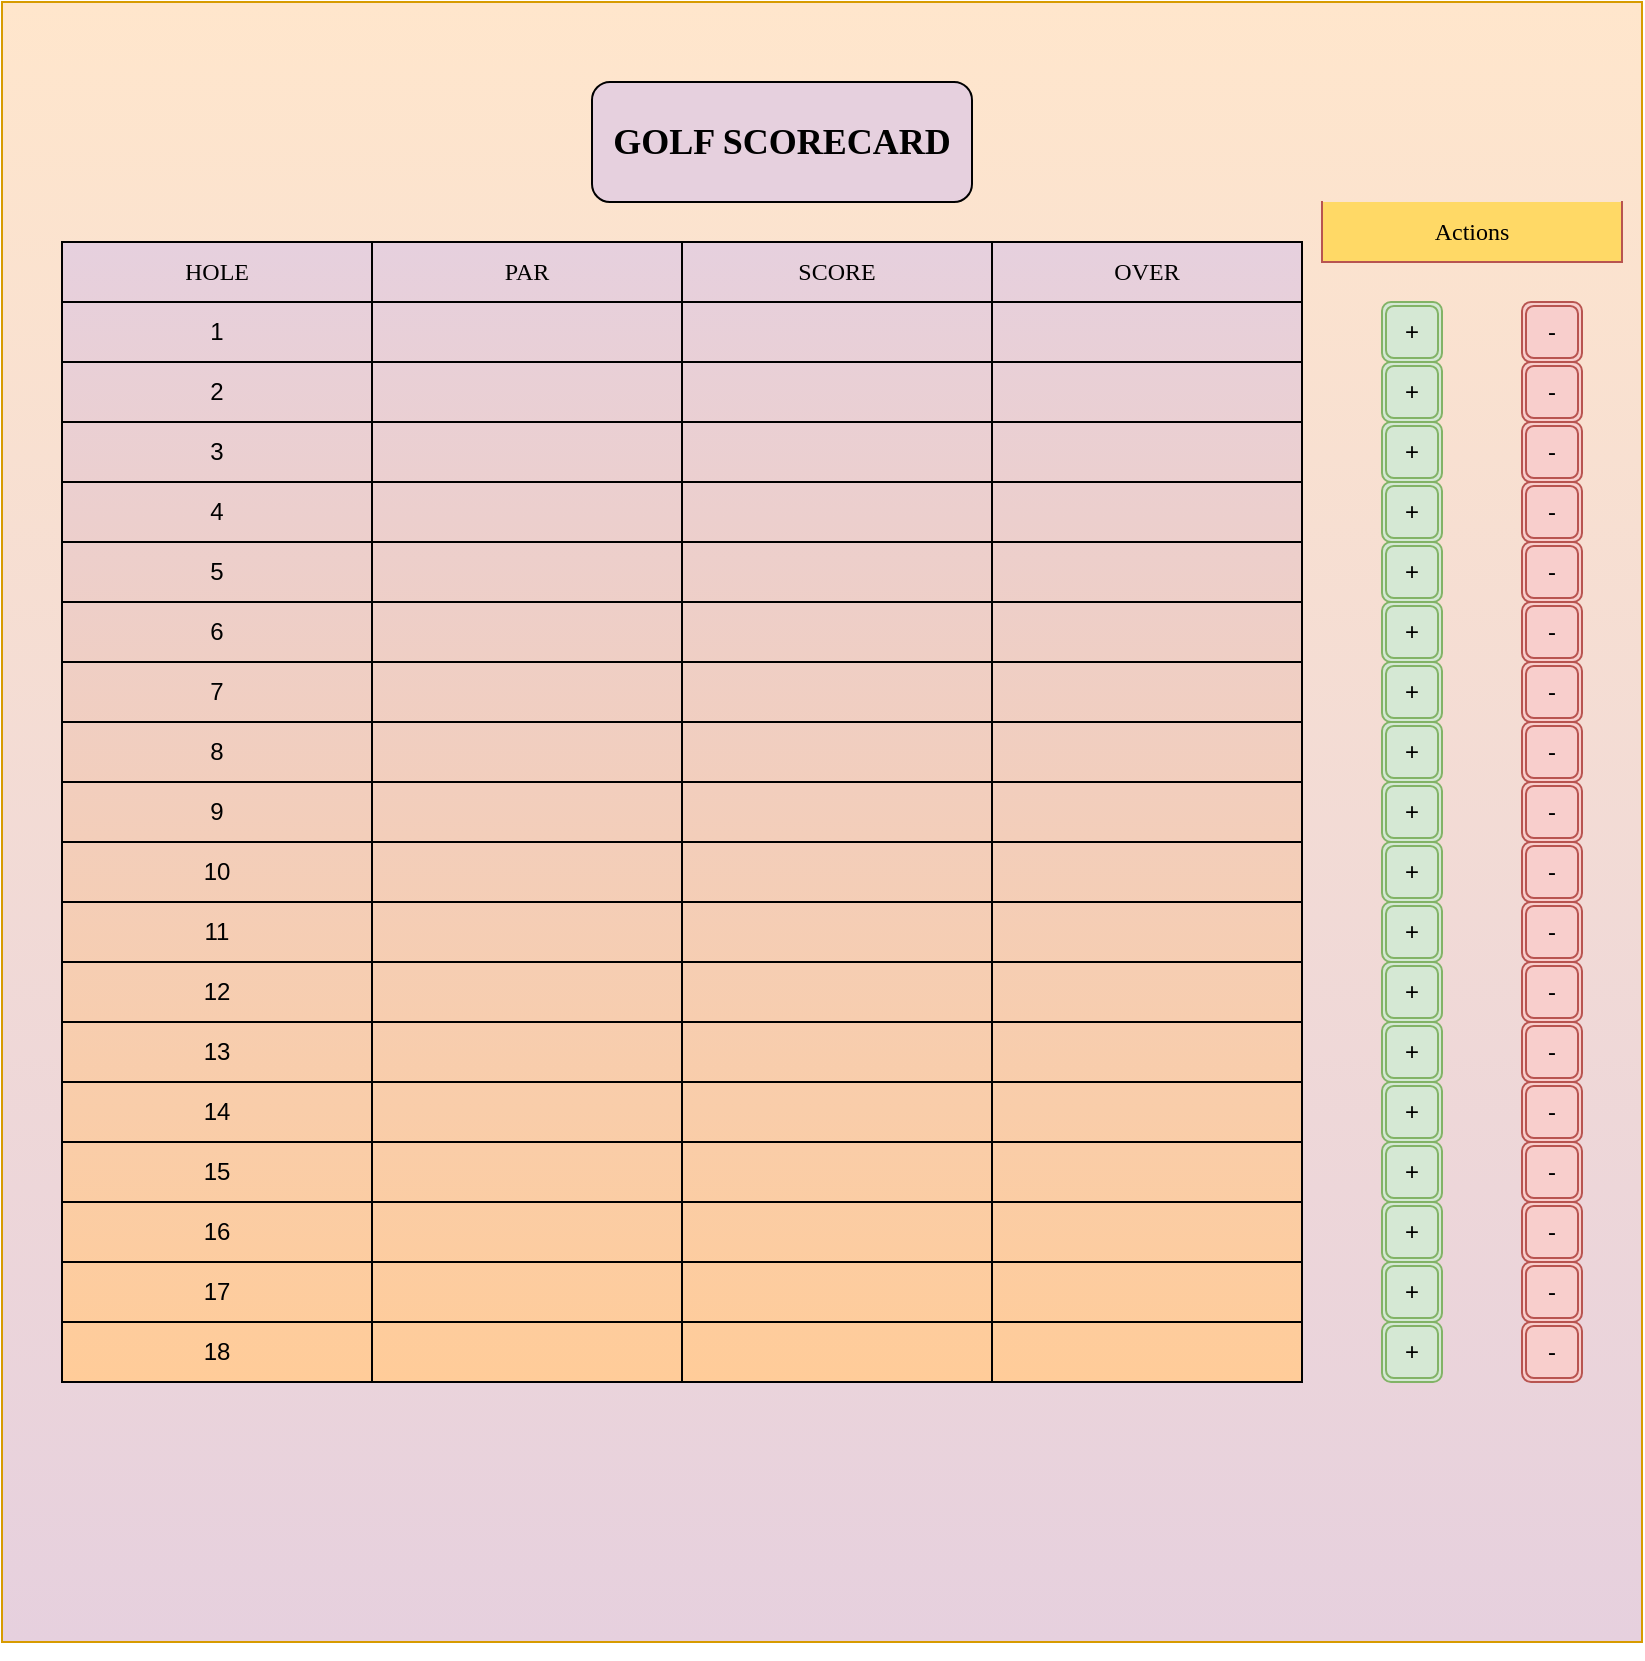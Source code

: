 <mxfile version="13.7.9" type="github">
  <diagram id="R3sKY5nYNMl9ftEEUWMO" name="Page-1">
    <mxGraphModel dx="1182" dy="683" grid="1" gridSize="10" guides="1" tooltips="1" connect="1" arrows="1" fold="1" page="1" pageScale="1" pageWidth="850" pageHeight="1100" math="0" shadow="0">
      <root>
        <mxCell id="0" />
        <mxCell id="1" parent="0" />
        <mxCell id="lN3gJeHH-t77y-_VV_T1-1" value="-" style="whiteSpace=wrap;html=1;aspect=fixed;fillColor=#ffe6cc;strokeColor=#d79b00;gradientColor=#E6D0DE;glass=0;rounded=0;shadow=0;sketch=0;" vertex="1" parent="1">
          <mxGeometry x="50" y="10" width="820" height="820" as="geometry" />
        </mxCell>
        <mxCell id="lN3gJeHH-t77y-_VV_T1-3" value="&lt;h2&gt;&lt;font face=&quot;Georgia&quot;&gt;GOLF SCORECARD&lt;/font&gt;&lt;/h2&gt;" style="rounded=1;whiteSpace=wrap;html=1;fillColor=#E6D0DE;" vertex="1" parent="1">
          <mxGeometry x="345" y="50" width="190" height="60" as="geometry" />
        </mxCell>
        <mxCell id="lN3gJeHH-t77y-_VV_T1-17" value="" style="shape=table;html=1;whiteSpace=wrap;startSize=0;container=1;collapsible=0;childLayout=tableLayout;rounded=0;shadow=0;glass=0;sketch=0;gradientColor=#FFCC99;fillColor=#E6D0DE;" vertex="1" parent="1">
          <mxGeometry x="80" y="130" width="620" height="570" as="geometry" />
        </mxCell>
        <mxCell id="lN3gJeHH-t77y-_VV_T1-131" style="shape=partialRectangle;html=1;whiteSpace=wrap;collapsible=0;dropTarget=0;pointerEvents=0;fillColor=none;top=0;left=0;bottom=0;right=0;points=[[0,0.5],[1,0.5]];portConstraint=eastwest;" vertex="1" parent="lN3gJeHH-t77y-_VV_T1-17">
          <mxGeometry width="620" height="30" as="geometry" />
        </mxCell>
        <mxCell id="lN3gJeHH-t77y-_VV_T1-132" value="&lt;font face=&quot;Georgia&quot;&gt;HOLE&lt;/font&gt;" style="shape=partialRectangle;html=1;whiteSpace=wrap;connectable=0;fillColor=none;top=0;left=0;bottom=0;right=0;overflow=hidden;" vertex="1" parent="lN3gJeHH-t77y-_VV_T1-131">
          <mxGeometry width="155" height="30" as="geometry" />
        </mxCell>
        <mxCell id="lN3gJeHH-t77y-_VV_T1-133" value="&lt;font face=&quot;Georgia&quot;&gt;PAR&lt;/font&gt;" style="shape=partialRectangle;html=1;whiteSpace=wrap;connectable=0;fillColor=none;top=0;left=0;bottom=0;right=0;overflow=hidden;" vertex="1" parent="lN3gJeHH-t77y-_VV_T1-131">
          <mxGeometry x="155" width="155" height="30" as="geometry" />
        </mxCell>
        <mxCell id="lN3gJeHH-t77y-_VV_T1-134" value="&lt;font face=&quot;Georgia&quot;&gt;SCORE&lt;/font&gt;" style="shape=partialRectangle;html=1;whiteSpace=wrap;connectable=0;fillColor=none;top=0;left=0;bottom=0;right=0;overflow=hidden;" vertex="1" parent="lN3gJeHH-t77y-_VV_T1-131">
          <mxGeometry x="310" width="155" height="30" as="geometry" />
        </mxCell>
        <mxCell id="lN3gJeHH-t77y-_VV_T1-135" value="&lt;font face=&quot;Georgia&quot;&gt;OVER&lt;/font&gt;" style="shape=partialRectangle;html=1;whiteSpace=wrap;connectable=0;fillColor=none;top=0;left=0;bottom=0;right=0;overflow=hidden;" vertex="1" parent="lN3gJeHH-t77y-_VV_T1-131">
          <mxGeometry x="465" width="155" height="30" as="geometry" />
        </mxCell>
        <mxCell id="lN3gJeHH-t77y-_VV_T1-58" style="shape=partialRectangle;html=1;whiteSpace=wrap;collapsible=0;dropTarget=0;pointerEvents=0;fillColor=none;top=0;left=0;bottom=0;right=0;points=[[0,0.5],[1,0.5]];portConstraint=eastwest;" vertex="1" parent="lN3gJeHH-t77y-_VV_T1-17">
          <mxGeometry y="30" width="620" height="30" as="geometry" />
        </mxCell>
        <mxCell id="lN3gJeHH-t77y-_VV_T1-59" value="1" style="shape=partialRectangle;html=1;whiteSpace=wrap;connectable=0;fillColor=none;top=0;left=0;bottom=0;right=0;overflow=hidden;" vertex="1" parent="lN3gJeHH-t77y-_VV_T1-58">
          <mxGeometry width="155" height="30" as="geometry" />
        </mxCell>
        <mxCell id="lN3gJeHH-t77y-_VV_T1-60" style="shape=partialRectangle;html=1;whiteSpace=wrap;connectable=0;fillColor=none;top=0;left=0;bottom=0;right=0;overflow=hidden;" vertex="1" parent="lN3gJeHH-t77y-_VV_T1-58">
          <mxGeometry x="155" width="155" height="30" as="geometry" />
        </mxCell>
        <mxCell id="lN3gJeHH-t77y-_VV_T1-61" style="shape=partialRectangle;html=1;whiteSpace=wrap;connectable=0;fillColor=none;top=0;left=0;bottom=0;right=0;overflow=hidden;" vertex="1" parent="lN3gJeHH-t77y-_VV_T1-58">
          <mxGeometry x="310" width="155" height="30" as="geometry" />
        </mxCell>
        <mxCell id="lN3gJeHH-t77y-_VV_T1-66" style="shape=partialRectangle;html=1;whiteSpace=wrap;connectable=0;fillColor=none;top=0;left=0;bottom=0;right=0;overflow=hidden;" vertex="1" parent="lN3gJeHH-t77y-_VV_T1-58">
          <mxGeometry x="465" width="155" height="30" as="geometry" />
        </mxCell>
        <mxCell id="lN3gJeHH-t77y-_VV_T1-54" style="shape=partialRectangle;html=1;whiteSpace=wrap;collapsible=0;dropTarget=0;pointerEvents=0;fillColor=none;top=0;left=0;bottom=0;right=0;points=[[0,0.5],[1,0.5]];portConstraint=eastwest;" vertex="1" parent="lN3gJeHH-t77y-_VV_T1-17">
          <mxGeometry y="60" width="620" height="30" as="geometry" />
        </mxCell>
        <mxCell id="lN3gJeHH-t77y-_VV_T1-55" value="2" style="shape=partialRectangle;html=1;whiteSpace=wrap;connectable=0;fillColor=none;top=0;left=0;bottom=0;right=0;overflow=hidden;" vertex="1" parent="lN3gJeHH-t77y-_VV_T1-54">
          <mxGeometry width="155" height="30" as="geometry" />
        </mxCell>
        <mxCell id="lN3gJeHH-t77y-_VV_T1-56" style="shape=partialRectangle;html=1;whiteSpace=wrap;connectable=0;fillColor=none;top=0;left=0;bottom=0;right=0;overflow=hidden;" vertex="1" parent="lN3gJeHH-t77y-_VV_T1-54">
          <mxGeometry x="155" width="155" height="30" as="geometry" />
        </mxCell>
        <mxCell id="lN3gJeHH-t77y-_VV_T1-57" style="shape=partialRectangle;html=1;whiteSpace=wrap;connectable=0;fillColor=none;top=0;left=0;bottom=0;right=0;overflow=hidden;" vertex="1" parent="lN3gJeHH-t77y-_VV_T1-54">
          <mxGeometry x="310" width="155" height="30" as="geometry" />
        </mxCell>
        <mxCell id="lN3gJeHH-t77y-_VV_T1-67" style="shape=partialRectangle;html=1;whiteSpace=wrap;connectable=0;fillColor=none;top=0;left=0;bottom=0;right=0;overflow=hidden;" vertex="1" parent="lN3gJeHH-t77y-_VV_T1-54">
          <mxGeometry x="465" width="155" height="30" as="geometry" />
        </mxCell>
        <mxCell id="lN3gJeHH-t77y-_VV_T1-42" style="shape=partialRectangle;html=1;whiteSpace=wrap;collapsible=0;dropTarget=0;pointerEvents=0;fillColor=none;top=0;left=0;bottom=0;right=0;points=[[0,0.5],[1,0.5]];portConstraint=eastwest;" vertex="1" parent="lN3gJeHH-t77y-_VV_T1-17">
          <mxGeometry y="90" width="620" height="30" as="geometry" />
        </mxCell>
        <mxCell id="lN3gJeHH-t77y-_VV_T1-43" value="3" style="shape=partialRectangle;html=1;whiteSpace=wrap;connectable=0;fillColor=none;top=0;left=0;bottom=0;right=0;overflow=hidden;" vertex="1" parent="lN3gJeHH-t77y-_VV_T1-42">
          <mxGeometry width="155" height="30" as="geometry" />
        </mxCell>
        <mxCell id="lN3gJeHH-t77y-_VV_T1-44" style="shape=partialRectangle;html=1;whiteSpace=wrap;connectable=0;fillColor=none;top=0;left=0;bottom=0;right=0;overflow=hidden;" vertex="1" parent="lN3gJeHH-t77y-_VV_T1-42">
          <mxGeometry x="155" width="155" height="30" as="geometry" />
        </mxCell>
        <mxCell id="lN3gJeHH-t77y-_VV_T1-45" style="shape=partialRectangle;html=1;whiteSpace=wrap;connectable=0;fillColor=none;top=0;left=0;bottom=0;right=0;overflow=hidden;" vertex="1" parent="lN3gJeHH-t77y-_VV_T1-42">
          <mxGeometry x="310" width="155" height="30" as="geometry" />
        </mxCell>
        <mxCell id="lN3gJeHH-t77y-_VV_T1-68" style="shape=partialRectangle;html=1;whiteSpace=wrap;connectable=0;fillColor=none;top=0;left=0;bottom=0;right=0;overflow=hidden;" vertex="1" parent="lN3gJeHH-t77y-_VV_T1-42">
          <mxGeometry x="465" width="155" height="30" as="geometry" />
        </mxCell>
        <mxCell id="lN3gJeHH-t77y-_VV_T1-38" style="shape=partialRectangle;html=1;whiteSpace=wrap;collapsible=0;dropTarget=0;pointerEvents=0;fillColor=none;top=0;left=0;bottom=0;right=0;points=[[0,0.5],[1,0.5]];portConstraint=eastwest;" vertex="1" parent="lN3gJeHH-t77y-_VV_T1-17">
          <mxGeometry y="120" width="620" height="30" as="geometry" />
        </mxCell>
        <mxCell id="lN3gJeHH-t77y-_VV_T1-39" value="4" style="shape=partialRectangle;html=1;whiteSpace=wrap;connectable=0;fillColor=none;top=0;left=0;bottom=0;right=0;overflow=hidden;" vertex="1" parent="lN3gJeHH-t77y-_VV_T1-38">
          <mxGeometry width="155" height="30" as="geometry" />
        </mxCell>
        <mxCell id="lN3gJeHH-t77y-_VV_T1-40" style="shape=partialRectangle;html=1;whiteSpace=wrap;connectable=0;fillColor=none;top=0;left=0;bottom=0;right=0;overflow=hidden;" vertex="1" parent="lN3gJeHH-t77y-_VV_T1-38">
          <mxGeometry x="155" width="155" height="30" as="geometry" />
        </mxCell>
        <mxCell id="lN3gJeHH-t77y-_VV_T1-41" style="shape=partialRectangle;html=1;whiteSpace=wrap;connectable=0;fillColor=none;top=0;left=0;bottom=0;right=0;overflow=hidden;" vertex="1" parent="lN3gJeHH-t77y-_VV_T1-38">
          <mxGeometry x="310" width="155" height="30" as="geometry" />
        </mxCell>
        <mxCell id="lN3gJeHH-t77y-_VV_T1-69" style="shape=partialRectangle;html=1;whiteSpace=wrap;connectable=0;fillColor=none;top=0;left=0;bottom=0;right=0;overflow=hidden;" vertex="1" parent="lN3gJeHH-t77y-_VV_T1-38">
          <mxGeometry x="465" width="155" height="30" as="geometry" />
        </mxCell>
        <mxCell id="lN3gJeHH-t77y-_VV_T1-34" style="shape=partialRectangle;html=1;whiteSpace=wrap;collapsible=0;dropTarget=0;pointerEvents=0;fillColor=none;top=0;left=0;bottom=0;right=0;points=[[0,0.5],[1,0.5]];portConstraint=eastwest;" vertex="1" parent="lN3gJeHH-t77y-_VV_T1-17">
          <mxGeometry y="150" width="620" height="30" as="geometry" />
        </mxCell>
        <mxCell id="lN3gJeHH-t77y-_VV_T1-35" value="5" style="shape=partialRectangle;html=1;whiteSpace=wrap;connectable=0;fillColor=none;top=0;left=0;bottom=0;right=0;overflow=hidden;" vertex="1" parent="lN3gJeHH-t77y-_VV_T1-34">
          <mxGeometry width="155" height="30" as="geometry" />
        </mxCell>
        <mxCell id="lN3gJeHH-t77y-_VV_T1-36" style="shape=partialRectangle;html=1;whiteSpace=wrap;connectable=0;fillColor=none;top=0;left=0;bottom=0;right=0;overflow=hidden;" vertex="1" parent="lN3gJeHH-t77y-_VV_T1-34">
          <mxGeometry x="155" width="155" height="30" as="geometry" />
        </mxCell>
        <mxCell id="lN3gJeHH-t77y-_VV_T1-37" style="shape=partialRectangle;html=1;whiteSpace=wrap;connectable=0;fillColor=none;top=0;left=0;bottom=0;right=0;overflow=hidden;" vertex="1" parent="lN3gJeHH-t77y-_VV_T1-34">
          <mxGeometry x="310" width="155" height="30" as="geometry" />
        </mxCell>
        <mxCell id="lN3gJeHH-t77y-_VV_T1-70" style="shape=partialRectangle;html=1;whiteSpace=wrap;connectable=0;fillColor=none;top=0;left=0;bottom=0;right=0;overflow=hidden;" vertex="1" parent="lN3gJeHH-t77y-_VV_T1-34">
          <mxGeometry x="465" width="155" height="30" as="geometry" />
        </mxCell>
        <mxCell id="lN3gJeHH-t77y-_VV_T1-30" style="shape=partialRectangle;html=1;whiteSpace=wrap;collapsible=0;dropTarget=0;pointerEvents=0;fillColor=none;top=0;left=0;bottom=0;right=0;points=[[0,0.5],[1,0.5]];portConstraint=eastwest;" vertex="1" parent="lN3gJeHH-t77y-_VV_T1-17">
          <mxGeometry y="180" width="620" height="30" as="geometry" />
        </mxCell>
        <mxCell id="lN3gJeHH-t77y-_VV_T1-31" value="6" style="shape=partialRectangle;html=1;whiteSpace=wrap;connectable=0;fillColor=none;top=0;left=0;bottom=0;right=0;overflow=hidden;" vertex="1" parent="lN3gJeHH-t77y-_VV_T1-30">
          <mxGeometry width="155" height="30" as="geometry" />
        </mxCell>
        <mxCell id="lN3gJeHH-t77y-_VV_T1-32" style="shape=partialRectangle;html=1;whiteSpace=wrap;connectable=0;fillColor=none;top=0;left=0;bottom=0;right=0;overflow=hidden;" vertex="1" parent="lN3gJeHH-t77y-_VV_T1-30">
          <mxGeometry x="155" width="155" height="30" as="geometry" />
        </mxCell>
        <mxCell id="lN3gJeHH-t77y-_VV_T1-33" style="shape=partialRectangle;html=1;whiteSpace=wrap;connectable=0;fillColor=none;top=0;left=0;bottom=0;right=0;overflow=hidden;" vertex="1" parent="lN3gJeHH-t77y-_VV_T1-30">
          <mxGeometry x="310" width="155" height="30" as="geometry" />
        </mxCell>
        <mxCell id="lN3gJeHH-t77y-_VV_T1-71" style="shape=partialRectangle;html=1;whiteSpace=wrap;connectable=0;fillColor=none;top=0;left=0;bottom=0;right=0;overflow=hidden;" vertex="1" parent="lN3gJeHH-t77y-_VV_T1-30">
          <mxGeometry x="465" width="155" height="30" as="geometry" />
        </mxCell>
        <mxCell id="lN3gJeHH-t77y-_VV_T1-18" value="" style="shape=partialRectangle;html=1;whiteSpace=wrap;collapsible=0;dropTarget=0;pointerEvents=0;fillColor=none;top=0;left=0;bottom=0;right=0;points=[[0,0.5],[1,0.5]];portConstraint=eastwest;" vertex="1" parent="lN3gJeHH-t77y-_VV_T1-17">
          <mxGeometry y="210" width="620" height="30" as="geometry" />
        </mxCell>
        <mxCell id="lN3gJeHH-t77y-_VV_T1-19" value="7" style="shape=partialRectangle;html=1;whiteSpace=wrap;connectable=0;fillColor=none;top=0;left=0;bottom=0;right=0;overflow=hidden;" vertex="1" parent="lN3gJeHH-t77y-_VV_T1-18">
          <mxGeometry width="155" height="30" as="geometry" />
        </mxCell>
        <mxCell id="lN3gJeHH-t77y-_VV_T1-20" value="" style="shape=partialRectangle;html=1;whiteSpace=wrap;connectable=0;fillColor=none;top=0;left=0;bottom=0;right=0;overflow=hidden;" vertex="1" parent="lN3gJeHH-t77y-_VV_T1-18">
          <mxGeometry x="155" width="155" height="30" as="geometry" />
        </mxCell>
        <mxCell id="lN3gJeHH-t77y-_VV_T1-21" value="" style="shape=partialRectangle;html=1;whiteSpace=wrap;connectable=0;fillColor=none;top=0;left=0;bottom=0;right=0;overflow=hidden;" vertex="1" parent="lN3gJeHH-t77y-_VV_T1-18">
          <mxGeometry x="310" width="155" height="30" as="geometry" />
        </mxCell>
        <mxCell id="lN3gJeHH-t77y-_VV_T1-72" style="shape=partialRectangle;html=1;whiteSpace=wrap;connectable=0;fillColor=none;top=0;left=0;bottom=0;right=0;overflow=hidden;" vertex="1" parent="lN3gJeHH-t77y-_VV_T1-18">
          <mxGeometry x="465" width="155" height="30" as="geometry" />
        </mxCell>
        <mxCell id="lN3gJeHH-t77y-_VV_T1-46" style="shape=partialRectangle;html=1;whiteSpace=wrap;collapsible=0;dropTarget=0;pointerEvents=0;fillColor=none;top=0;left=0;bottom=0;right=0;points=[[0,0.5],[1,0.5]];portConstraint=eastwest;" vertex="1" parent="lN3gJeHH-t77y-_VV_T1-17">
          <mxGeometry y="240" width="620" height="30" as="geometry" />
        </mxCell>
        <mxCell id="lN3gJeHH-t77y-_VV_T1-47" value="8" style="shape=partialRectangle;html=1;whiteSpace=wrap;connectable=0;fillColor=none;top=0;left=0;bottom=0;right=0;overflow=hidden;" vertex="1" parent="lN3gJeHH-t77y-_VV_T1-46">
          <mxGeometry width="155" height="30" as="geometry" />
        </mxCell>
        <mxCell id="lN3gJeHH-t77y-_VV_T1-48" style="shape=partialRectangle;html=1;whiteSpace=wrap;connectable=0;fillColor=none;top=0;left=0;bottom=0;right=0;overflow=hidden;" vertex="1" parent="lN3gJeHH-t77y-_VV_T1-46">
          <mxGeometry x="155" width="155" height="30" as="geometry" />
        </mxCell>
        <mxCell id="lN3gJeHH-t77y-_VV_T1-49" style="shape=partialRectangle;html=1;whiteSpace=wrap;connectable=0;fillColor=none;top=0;left=0;bottom=0;right=0;overflow=hidden;" vertex="1" parent="lN3gJeHH-t77y-_VV_T1-46">
          <mxGeometry x="310" width="155" height="30" as="geometry" />
        </mxCell>
        <mxCell id="lN3gJeHH-t77y-_VV_T1-73" style="shape=partialRectangle;html=1;whiteSpace=wrap;connectable=0;fillColor=none;top=0;left=0;bottom=0;right=0;overflow=hidden;" vertex="1" parent="lN3gJeHH-t77y-_VV_T1-46">
          <mxGeometry x="465" width="155" height="30" as="geometry" />
        </mxCell>
        <mxCell id="lN3gJeHH-t77y-_VV_T1-50" style="shape=partialRectangle;html=1;whiteSpace=wrap;collapsible=0;dropTarget=0;pointerEvents=0;fillColor=none;top=0;left=0;bottom=0;right=0;points=[[0,0.5],[1,0.5]];portConstraint=eastwest;" vertex="1" parent="lN3gJeHH-t77y-_VV_T1-17">
          <mxGeometry y="270" width="620" height="30" as="geometry" />
        </mxCell>
        <mxCell id="lN3gJeHH-t77y-_VV_T1-51" value="9" style="shape=partialRectangle;html=1;whiteSpace=wrap;connectable=0;fillColor=none;top=0;left=0;bottom=0;right=0;overflow=hidden;" vertex="1" parent="lN3gJeHH-t77y-_VV_T1-50">
          <mxGeometry width="155" height="30" as="geometry" />
        </mxCell>
        <mxCell id="lN3gJeHH-t77y-_VV_T1-52" style="shape=partialRectangle;html=1;whiteSpace=wrap;connectable=0;fillColor=none;top=0;left=0;bottom=0;right=0;overflow=hidden;" vertex="1" parent="lN3gJeHH-t77y-_VV_T1-50">
          <mxGeometry x="155" width="155" height="30" as="geometry" />
        </mxCell>
        <mxCell id="lN3gJeHH-t77y-_VV_T1-53" style="shape=partialRectangle;html=1;whiteSpace=wrap;connectable=0;fillColor=none;top=0;left=0;bottom=0;right=0;overflow=hidden;" vertex="1" parent="lN3gJeHH-t77y-_VV_T1-50">
          <mxGeometry x="310" width="155" height="30" as="geometry" />
        </mxCell>
        <mxCell id="lN3gJeHH-t77y-_VV_T1-74" style="shape=partialRectangle;html=1;whiteSpace=wrap;connectable=0;fillColor=none;top=0;left=0;bottom=0;right=0;overflow=hidden;" vertex="1" parent="lN3gJeHH-t77y-_VV_T1-50">
          <mxGeometry x="465" width="155" height="30" as="geometry" />
        </mxCell>
        <mxCell id="lN3gJeHH-t77y-_VV_T1-106" style="shape=partialRectangle;html=1;whiteSpace=wrap;collapsible=0;dropTarget=0;pointerEvents=0;fillColor=none;top=0;left=0;bottom=0;right=0;points=[[0,0.5],[1,0.5]];portConstraint=eastwest;" vertex="1" parent="lN3gJeHH-t77y-_VV_T1-17">
          <mxGeometry y="300" width="620" height="30" as="geometry" />
        </mxCell>
        <mxCell id="lN3gJeHH-t77y-_VV_T1-107" value="10" style="shape=partialRectangle;html=1;whiteSpace=wrap;connectable=0;fillColor=none;top=0;left=0;bottom=0;right=0;overflow=hidden;" vertex="1" parent="lN3gJeHH-t77y-_VV_T1-106">
          <mxGeometry width="155" height="30" as="geometry" />
        </mxCell>
        <mxCell id="lN3gJeHH-t77y-_VV_T1-108" style="shape=partialRectangle;html=1;whiteSpace=wrap;connectable=0;fillColor=none;top=0;left=0;bottom=0;right=0;overflow=hidden;" vertex="1" parent="lN3gJeHH-t77y-_VV_T1-106">
          <mxGeometry x="155" width="155" height="30" as="geometry" />
        </mxCell>
        <mxCell id="lN3gJeHH-t77y-_VV_T1-109" style="shape=partialRectangle;html=1;whiteSpace=wrap;connectable=0;fillColor=none;top=0;left=0;bottom=0;right=0;overflow=hidden;" vertex="1" parent="lN3gJeHH-t77y-_VV_T1-106">
          <mxGeometry x="310" width="155" height="30" as="geometry" />
        </mxCell>
        <mxCell id="lN3gJeHH-t77y-_VV_T1-110" style="shape=partialRectangle;html=1;whiteSpace=wrap;connectable=0;fillColor=none;top=0;left=0;bottom=0;right=0;overflow=hidden;" vertex="1" parent="lN3gJeHH-t77y-_VV_T1-106">
          <mxGeometry x="465" width="155" height="30" as="geometry" />
        </mxCell>
        <mxCell id="lN3gJeHH-t77y-_VV_T1-111" style="shape=partialRectangle;html=1;whiteSpace=wrap;collapsible=0;dropTarget=0;pointerEvents=0;fillColor=none;top=0;left=0;bottom=0;right=0;points=[[0,0.5],[1,0.5]];portConstraint=eastwest;" vertex="1" parent="lN3gJeHH-t77y-_VV_T1-17">
          <mxGeometry y="330" width="620" height="30" as="geometry" />
        </mxCell>
        <mxCell id="lN3gJeHH-t77y-_VV_T1-112" value="11" style="shape=partialRectangle;html=1;whiteSpace=wrap;connectable=0;fillColor=none;top=0;left=0;bottom=0;right=0;overflow=hidden;" vertex="1" parent="lN3gJeHH-t77y-_VV_T1-111">
          <mxGeometry width="155" height="30" as="geometry" />
        </mxCell>
        <mxCell id="lN3gJeHH-t77y-_VV_T1-113" style="shape=partialRectangle;html=1;whiteSpace=wrap;connectable=0;fillColor=none;top=0;left=0;bottom=0;right=0;overflow=hidden;" vertex="1" parent="lN3gJeHH-t77y-_VV_T1-111">
          <mxGeometry x="155" width="155" height="30" as="geometry" />
        </mxCell>
        <mxCell id="lN3gJeHH-t77y-_VV_T1-114" style="shape=partialRectangle;html=1;whiteSpace=wrap;connectable=0;fillColor=none;top=0;left=0;bottom=0;right=0;overflow=hidden;" vertex="1" parent="lN3gJeHH-t77y-_VV_T1-111">
          <mxGeometry x="310" width="155" height="30" as="geometry" />
        </mxCell>
        <mxCell id="lN3gJeHH-t77y-_VV_T1-115" style="shape=partialRectangle;html=1;whiteSpace=wrap;connectable=0;fillColor=none;top=0;left=0;bottom=0;right=0;overflow=hidden;" vertex="1" parent="lN3gJeHH-t77y-_VV_T1-111">
          <mxGeometry x="465" width="155" height="30" as="geometry" />
        </mxCell>
        <mxCell id="lN3gJeHH-t77y-_VV_T1-116" style="shape=partialRectangle;html=1;whiteSpace=wrap;collapsible=0;dropTarget=0;pointerEvents=0;fillColor=none;top=0;left=0;bottom=0;right=0;points=[[0,0.5],[1,0.5]];portConstraint=eastwest;" vertex="1" parent="lN3gJeHH-t77y-_VV_T1-17">
          <mxGeometry y="360" width="620" height="30" as="geometry" />
        </mxCell>
        <mxCell id="lN3gJeHH-t77y-_VV_T1-117" value="12" style="shape=partialRectangle;html=1;whiteSpace=wrap;connectable=0;fillColor=none;top=0;left=0;bottom=0;right=0;overflow=hidden;" vertex="1" parent="lN3gJeHH-t77y-_VV_T1-116">
          <mxGeometry width="155" height="30" as="geometry" />
        </mxCell>
        <mxCell id="lN3gJeHH-t77y-_VV_T1-118" style="shape=partialRectangle;html=1;whiteSpace=wrap;connectable=0;fillColor=none;top=0;left=0;bottom=0;right=0;overflow=hidden;" vertex="1" parent="lN3gJeHH-t77y-_VV_T1-116">
          <mxGeometry x="155" width="155" height="30" as="geometry" />
        </mxCell>
        <mxCell id="lN3gJeHH-t77y-_VV_T1-119" style="shape=partialRectangle;html=1;whiteSpace=wrap;connectable=0;fillColor=none;top=0;left=0;bottom=0;right=0;overflow=hidden;" vertex="1" parent="lN3gJeHH-t77y-_VV_T1-116">
          <mxGeometry x="310" width="155" height="30" as="geometry" />
        </mxCell>
        <mxCell id="lN3gJeHH-t77y-_VV_T1-120" style="shape=partialRectangle;html=1;whiteSpace=wrap;connectable=0;fillColor=none;top=0;left=0;bottom=0;right=0;overflow=hidden;" vertex="1" parent="lN3gJeHH-t77y-_VV_T1-116">
          <mxGeometry x="465" width="155" height="30" as="geometry" />
        </mxCell>
        <mxCell id="lN3gJeHH-t77y-_VV_T1-121" style="shape=partialRectangle;html=1;whiteSpace=wrap;collapsible=0;dropTarget=0;pointerEvents=0;fillColor=none;top=0;left=0;bottom=0;right=0;points=[[0,0.5],[1,0.5]];portConstraint=eastwest;" vertex="1" parent="lN3gJeHH-t77y-_VV_T1-17">
          <mxGeometry y="390" width="620" height="30" as="geometry" />
        </mxCell>
        <mxCell id="lN3gJeHH-t77y-_VV_T1-122" value="13" style="shape=partialRectangle;html=1;whiteSpace=wrap;connectable=0;fillColor=none;top=0;left=0;bottom=0;right=0;overflow=hidden;" vertex="1" parent="lN3gJeHH-t77y-_VV_T1-121">
          <mxGeometry width="155" height="30" as="geometry" />
        </mxCell>
        <mxCell id="lN3gJeHH-t77y-_VV_T1-123" style="shape=partialRectangle;html=1;whiteSpace=wrap;connectable=0;fillColor=none;top=0;left=0;bottom=0;right=0;overflow=hidden;" vertex="1" parent="lN3gJeHH-t77y-_VV_T1-121">
          <mxGeometry x="155" width="155" height="30" as="geometry" />
        </mxCell>
        <mxCell id="lN3gJeHH-t77y-_VV_T1-124" style="shape=partialRectangle;html=1;whiteSpace=wrap;connectable=0;fillColor=none;top=0;left=0;bottom=0;right=0;overflow=hidden;" vertex="1" parent="lN3gJeHH-t77y-_VV_T1-121">
          <mxGeometry x="310" width="155" height="30" as="geometry" />
        </mxCell>
        <mxCell id="lN3gJeHH-t77y-_VV_T1-125" style="shape=partialRectangle;html=1;whiteSpace=wrap;connectable=0;fillColor=none;top=0;left=0;bottom=0;right=0;overflow=hidden;" vertex="1" parent="lN3gJeHH-t77y-_VV_T1-121">
          <mxGeometry x="465" width="155" height="30" as="geometry" />
        </mxCell>
        <mxCell id="lN3gJeHH-t77y-_VV_T1-136" style="shape=partialRectangle;html=1;whiteSpace=wrap;collapsible=0;dropTarget=0;pointerEvents=0;fillColor=none;top=0;left=0;bottom=0;right=0;points=[[0,0.5],[1,0.5]];portConstraint=eastwest;" vertex="1" parent="lN3gJeHH-t77y-_VV_T1-17">
          <mxGeometry y="420" width="620" height="30" as="geometry" />
        </mxCell>
        <mxCell id="lN3gJeHH-t77y-_VV_T1-137" value="14" style="shape=partialRectangle;html=1;whiteSpace=wrap;connectable=0;fillColor=none;top=0;left=0;bottom=0;right=0;overflow=hidden;" vertex="1" parent="lN3gJeHH-t77y-_VV_T1-136">
          <mxGeometry width="155" height="30" as="geometry" />
        </mxCell>
        <mxCell id="lN3gJeHH-t77y-_VV_T1-138" style="shape=partialRectangle;html=1;whiteSpace=wrap;connectable=0;fillColor=none;top=0;left=0;bottom=0;right=0;overflow=hidden;" vertex="1" parent="lN3gJeHH-t77y-_VV_T1-136">
          <mxGeometry x="155" width="155" height="30" as="geometry" />
        </mxCell>
        <mxCell id="lN3gJeHH-t77y-_VV_T1-139" style="shape=partialRectangle;html=1;whiteSpace=wrap;connectable=0;fillColor=none;top=0;left=0;bottom=0;right=0;overflow=hidden;" vertex="1" parent="lN3gJeHH-t77y-_VV_T1-136">
          <mxGeometry x="310" width="155" height="30" as="geometry" />
        </mxCell>
        <mxCell id="lN3gJeHH-t77y-_VV_T1-140" style="shape=partialRectangle;html=1;whiteSpace=wrap;connectable=0;fillColor=none;top=0;left=0;bottom=0;right=0;overflow=hidden;" vertex="1" parent="lN3gJeHH-t77y-_VV_T1-136">
          <mxGeometry x="465" width="155" height="30" as="geometry" />
        </mxCell>
        <mxCell id="lN3gJeHH-t77y-_VV_T1-141" style="shape=partialRectangle;html=1;whiteSpace=wrap;collapsible=0;dropTarget=0;pointerEvents=0;fillColor=none;top=0;left=0;bottom=0;right=0;points=[[0,0.5],[1,0.5]];portConstraint=eastwest;" vertex="1" parent="lN3gJeHH-t77y-_VV_T1-17">
          <mxGeometry y="450" width="620" height="30" as="geometry" />
        </mxCell>
        <mxCell id="lN3gJeHH-t77y-_VV_T1-142" value="15" style="shape=partialRectangle;html=1;whiteSpace=wrap;connectable=0;fillColor=none;top=0;left=0;bottom=0;right=0;overflow=hidden;" vertex="1" parent="lN3gJeHH-t77y-_VV_T1-141">
          <mxGeometry width="155" height="30" as="geometry" />
        </mxCell>
        <mxCell id="lN3gJeHH-t77y-_VV_T1-143" style="shape=partialRectangle;html=1;whiteSpace=wrap;connectable=0;fillColor=none;top=0;left=0;bottom=0;right=0;overflow=hidden;" vertex="1" parent="lN3gJeHH-t77y-_VV_T1-141">
          <mxGeometry x="155" width="155" height="30" as="geometry" />
        </mxCell>
        <mxCell id="lN3gJeHH-t77y-_VV_T1-144" style="shape=partialRectangle;html=1;whiteSpace=wrap;connectable=0;fillColor=none;top=0;left=0;bottom=0;right=0;overflow=hidden;" vertex="1" parent="lN3gJeHH-t77y-_VV_T1-141">
          <mxGeometry x="310" width="155" height="30" as="geometry" />
        </mxCell>
        <mxCell id="lN3gJeHH-t77y-_VV_T1-145" style="shape=partialRectangle;html=1;whiteSpace=wrap;connectable=0;fillColor=none;top=0;left=0;bottom=0;right=0;overflow=hidden;" vertex="1" parent="lN3gJeHH-t77y-_VV_T1-141">
          <mxGeometry x="465" width="155" height="30" as="geometry" />
        </mxCell>
        <mxCell id="lN3gJeHH-t77y-_VV_T1-146" style="shape=partialRectangle;html=1;whiteSpace=wrap;collapsible=0;dropTarget=0;pointerEvents=0;fillColor=none;top=0;left=0;bottom=0;right=0;points=[[0,0.5],[1,0.5]];portConstraint=eastwest;" vertex="1" parent="lN3gJeHH-t77y-_VV_T1-17">
          <mxGeometry y="480" width="620" height="30" as="geometry" />
        </mxCell>
        <mxCell id="lN3gJeHH-t77y-_VV_T1-147" value="16" style="shape=partialRectangle;html=1;whiteSpace=wrap;connectable=0;fillColor=none;top=0;left=0;bottom=0;right=0;overflow=hidden;" vertex="1" parent="lN3gJeHH-t77y-_VV_T1-146">
          <mxGeometry width="155" height="30" as="geometry" />
        </mxCell>
        <mxCell id="lN3gJeHH-t77y-_VV_T1-148" style="shape=partialRectangle;html=1;whiteSpace=wrap;connectable=0;fillColor=none;top=0;left=0;bottom=0;right=0;overflow=hidden;" vertex="1" parent="lN3gJeHH-t77y-_VV_T1-146">
          <mxGeometry x="155" width="155" height="30" as="geometry" />
        </mxCell>
        <mxCell id="lN3gJeHH-t77y-_VV_T1-149" style="shape=partialRectangle;html=1;whiteSpace=wrap;connectable=0;fillColor=none;top=0;left=0;bottom=0;right=0;overflow=hidden;" vertex="1" parent="lN3gJeHH-t77y-_VV_T1-146">
          <mxGeometry x="310" width="155" height="30" as="geometry" />
        </mxCell>
        <mxCell id="lN3gJeHH-t77y-_VV_T1-150" style="shape=partialRectangle;html=1;whiteSpace=wrap;connectable=0;fillColor=none;top=0;left=0;bottom=0;right=0;overflow=hidden;" vertex="1" parent="lN3gJeHH-t77y-_VV_T1-146">
          <mxGeometry x="465" width="155" height="30" as="geometry" />
        </mxCell>
        <mxCell id="lN3gJeHH-t77y-_VV_T1-151" style="shape=partialRectangle;html=1;whiteSpace=wrap;collapsible=0;dropTarget=0;pointerEvents=0;fillColor=none;top=0;left=0;bottom=0;right=0;points=[[0,0.5],[1,0.5]];portConstraint=eastwest;" vertex="1" parent="lN3gJeHH-t77y-_VV_T1-17">
          <mxGeometry y="510" width="620" height="30" as="geometry" />
        </mxCell>
        <mxCell id="lN3gJeHH-t77y-_VV_T1-152" value="17" style="shape=partialRectangle;html=1;whiteSpace=wrap;connectable=0;fillColor=none;top=0;left=0;bottom=0;right=0;overflow=hidden;" vertex="1" parent="lN3gJeHH-t77y-_VV_T1-151">
          <mxGeometry width="155" height="30" as="geometry" />
        </mxCell>
        <mxCell id="lN3gJeHH-t77y-_VV_T1-153" style="shape=partialRectangle;html=1;whiteSpace=wrap;connectable=0;fillColor=none;top=0;left=0;bottom=0;right=0;overflow=hidden;" vertex="1" parent="lN3gJeHH-t77y-_VV_T1-151">
          <mxGeometry x="155" width="155" height="30" as="geometry" />
        </mxCell>
        <mxCell id="lN3gJeHH-t77y-_VV_T1-154" style="shape=partialRectangle;html=1;whiteSpace=wrap;connectable=0;fillColor=none;top=0;left=0;bottom=0;right=0;overflow=hidden;" vertex="1" parent="lN3gJeHH-t77y-_VV_T1-151">
          <mxGeometry x="310" width="155" height="30" as="geometry" />
        </mxCell>
        <mxCell id="lN3gJeHH-t77y-_VV_T1-155" style="shape=partialRectangle;html=1;whiteSpace=wrap;connectable=0;fillColor=none;top=0;left=0;bottom=0;right=0;overflow=hidden;" vertex="1" parent="lN3gJeHH-t77y-_VV_T1-151">
          <mxGeometry x="465" width="155" height="30" as="geometry" />
        </mxCell>
        <mxCell id="lN3gJeHH-t77y-_VV_T1-156" style="shape=partialRectangle;html=1;whiteSpace=wrap;collapsible=0;dropTarget=0;pointerEvents=0;fillColor=none;top=0;left=0;bottom=0;right=0;points=[[0,0.5],[1,0.5]];portConstraint=eastwest;" vertex="1" parent="lN3gJeHH-t77y-_VV_T1-17">
          <mxGeometry y="540" width="620" height="30" as="geometry" />
        </mxCell>
        <mxCell id="lN3gJeHH-t77y-_VV_T1-157" value="18" style="shape=partialRectangle;html=1;whiteSpace=wrap;connectable=0;fillColor=none;top=0;left=0;bottom=0;right=0;overflow=hidden;" vertex="1" parent="lN3gJeHH-t77y-_VV_T1-156">
          <mxGeometry width="155" height="30" as="geometry" />
        </mxCell>
        <mxCell id="lN3gJeHH-t77y-_VV_T1-158" style="shape=partialRectangle;html=1;whiteSpace=wrap;connectable=0;fillColor=none;top=0;left=0;bottom=0;right=0;overflow=hidden;" vertex="1" parent="lN3gJeHH-t77y-_VV_T1-156">
          <mxGeometry x="155" width="155" height="30" as="geometry" />
        </mxCell>
        <mxCell id="lN3gJeHH-t77y-_VV_T1-159" style="shape=partialRectangle;html=1;whiteSpace=wrap;connectable=0;fillColor=none;top=0;left=0;bottom=0;right=0;overflow=hidden;" vertex="1" parent="lN3gJeHH-t77y-_VV_T1-156">
          <mxGeometry x="310" width="155" height="30" as="geometry" />
        </mxCell>
        <mxCell id="lN3gJeHH-t77y-_VV_T1-160" style="shape=partialRectangle;html=1;whiteSpace=wrap;connectable=0;fillColor=none;top=0;left=0;bottom=0;right=0;overflow=hidden;" vertex="1" parent="lN3gJeHH-t77y-_VV_T1-156">
          <mxGeometry x="465" width="155" height="30" as="geometry" />
        </mxCell>
        <mxCell id="lN3gJeHH-t77y-_VV_T1-162" value="&lt;font face=&quot;Georgia&quot;&gt;Actions&lt;/font&gt;" style="shape=partialRectangle;whiteSpace=wrap;html=1;bottom=1;right=1;left=1;top=0;routingCenterX=-0.5;rounded=0;shadow=0;glass=0;sketch=0;strokeColor=#b85450;fillColor=#FFD966;" vertex="1" parent="1">
          <mxGeometry x="710" y="110" width="150" height="30" as="geometry" />
        </mxCell>
        <mxCell id="lN3gJeHH-t77y-_VV_T1-181" value="+" style="shape=ext;double=1;rounded=1;whiteSpace=wrap;html=1;shadow=0;glass=0;sketch=0;fillColor=#d5e8d4;strokeColor=#82b366;" vertex="1" parent="1">
          <mxGeometry x="740" y="160" width="30" height="30" as="geometry" />
        </mxCell>
        <mxCell id="lN3gJeHH-t77y-_VV_T1-184" value="+" style="shape=ext;double=1;rounded=1;whiteSpace=wrap;html=1;shadow=0;glass=0;sketch=0;fillColor=#d5e8d4;strokeColor=#82b366;" vertex="1" parent="1">
          <mxGeometry x="740" y="190" width="30" height="30" as="geometry" />
        </mxCell>
        <mxCell id="lN3gJeHH-t77y-_VV_T1-185" value="+" style="shape=ext;double=1;rounded=1;whiteSpace=wrap;html=1;shadow=0;glass=0;sketch=0;fillColor=#d5e8d4;strokeColor=#82b366;" vertex="1" parent="1">
          <mxGeometry x="740" y="220" width="30" height="30" as="geometry" />
        </mxCell>
        <mxCell id="lN3gJeHH-t77y-_VV_T1-186" value="+" style="shape=ext;double=1;rounded=1;whiteSpace=wrap;html=1;shadow=0;glass=0;sketch=0;fillColor=#d5e8d4;strokeColor=#82b366;" vertex="1" parent="1">
          <mxGeometry x="740" y="250" width="30" height="30" as="geometry" />
        </mxCell>
        <mxCell id="lN3gJeHH-t77y-_VV_T1-187" value="+" style="shape=ext;double=1;rounded=1;whiteSpace=wrap;html=1;shadow=0;glass=0;sketch=0;fillColor=#d5e8d4;strokeColor=#82b366;" vertex="1" parent="1">
          <mxGeometry x="740" y="280" width="30" height="30" as="geometry" />
        </mxCell>
        <mxCell id="lN3gJeHH-t77y-_VV_T1-188" value="+" style="shape=ext;double=1;rounded=1;whiteSpace=wrap;html=1;shadow=0;glass=0;sketch=0;fillColor=#d5e8d4;strokeColor=#82b366;" vertex="1" parent="1">
          <mxGeometry x="740" y="310" width="30" height="30" as="geometry" />
        </mxCell>
        <mxCell id="lN3gJeHH-t77y-_VV_T1-189" value="+" style="shape=ext;double=1;rounded=1;whiteSpace=wrap;html=1;shadow=0;glass=0;sketch=0;fillColor=#d5e8d4;strokeColor=#82b366;" vertex="1" parent="1">
          <mxGeometry x="740" y="340" width="30" height="30" as="geometry" />
        </mxCell>
        <mxCell id="lN3gJeHH-t77y-_VV_T1-190" value="+" style="shape=ext;double=1;rounded=1;whiteSpace=wrap;html=1;shadow=0;glass=0;sketch=0;fillColor=#d5e8d4;strokeColor=#82b366;" vertex="1" parent="1">
          <mxGeometry x="740" y="370" width="30" height="30" as="geometry" />
        </mxCell>
        <mxCell id="lN3gJeHH-t77y-_VV_T1-191" value="+" style="shape=ext;double=1;rounded=1;whiteSpace=wrap;html=1;shadow=0;glass=0;sketch=0;fillColor=#d5e8d4;strokeColor=#82b366;" vertex="1" parent="1">
          <mxGeometry x="740" y="400" width="30" height="30" as="geometry" />
        </mxCell>
        <mxCell id="lN3gJeHH-t77y-_VV_T1-192" value="+" style="shape=ext;double=1;rounded=1;whiteSpace=wrap;html=1;shadow=0;glass=0;sketch=0;fillColor=#d5e8d4;strokeColor=#82b366;" vertex="1" parent="1">
          <mxGeometry x="740" y="430" width="30" height="30" as="geometry" />
        </mxCell>
        <mxCell id="lN3gJeHH-t77y-_VV_T1-193" value="+" style="shape=ext;double=1;rounded=1;whiteSpace=wrap;html=1;shadow=0;glass=0;sketch=0;fillColor=#d5e8d4;strokeColor=#82b366;" vertex="1" parent="1">
          <mxGeometry x="740" y="460" width="30" height="30" as="geometry" />
        </mxCell>
        <mxCell id="lN3gJeHH-t77y-_VV_T1-194" value="+" style="shape=ext;double=1;rounded=1;whiteSpace=wrap;html=1;shadow=0;glass=0;sketch=0;fillColor=#d5e8d4;strokeColor=#82b366;" vertex="1" parent="1">
          <mxGeometry x="740" y="490" width="30" height="30" as="geometry" />
        </mxCell>
        <mxCell id="lN3gJeHH-t77y-_VV_T1-195" value="+" style="shape=ext;double=1;rounded=1;whiteSpace=wrap;html=1;shadow=0;glass=0;sketch=0;fillColor=#d5e8d4;strokeColor=#82b366;" vertex="1" parent="1">
          <mxGeometry x="740" y="520" width="30" height="30" as="geometry" />
        </mxCell>
        <mxCell id="lN3gJeHH-t77y-_VV_T1-196" value="+" style="shape=ext;double=1;rounded=1;whiteSpace=wrap;html=1;shadow=0;glass=0;sketch=0;fillColor=#d5e8d4;strokeColor=#82b366;" vertex="1" parent="1">
          <mxGeometry x="740" y="550" width="30" height="30" as="geometry" />
        </mxCell>
        <mxCell id="lN3gJeHH-t77y-_VV_T1-197" value="+" style="shape=ext;double=1;rounded=1;whiteSpace=wrap;html=1;shadow=0;glass=0;sketch=0;fillColor=#d5e8d4;strokeColor=#82b366;" vertex="1" parent="1">
          <mxGeometry x="740" y="580" width="30" height="30" as="geometry" />
        </mxCell>
        <mxCell id="lN3gJeHH-t77y-_VV_T1-198" value="+" style="shape=ext;double=1;rounded=1;whiteSpace=wrap;html=1;shadow=0;glass=0;sketch=0;fillColor=#d5e8d4;strokeColor=#82b366;" vertex="1" parent="1">
          <mxGeometry x="740" y="610" width="30" height="30" as="geometry" />
        </mxCell>
        <mxCell id="lN3gJeHH-t77y-_VV_T1-199" value="+" style="shape=ext;double=1;rounded=1;whiteSpace=wrap;html=1;shadow=0;glass=0;sketch=0;fillColor=#d5e8d4;strokeColor=#82b366;" vertex="1" parent="1">
          <mxGeometry x="740" y="640" width="30" height="30" as="geometry" />
        </mxCell>
        <mxCell id="lN3gJeHH-t77y-_VV_T1-200" value="+" style="shape=ext;double=1;rounded=1;whiteSpace=wrap;html=1;shadow=0;glass=0;sketch=0;fillColor=#d5e8d4;strokeColor=#82b366;" vertex="1" parent="1">
          <mxGeometry x="740" y="670" width="30" height="30" as="geometry" />
        </mxCell>
        <mxCell id="lN3gJeHH-t77y-_VV_T1-204" value="-" style="shape=ext;double=1;rounded=1;whiteSpace=wrap;html=1;shadow=0;glass=0;sketch=0;fillColor=#f8cecc;strokeColor=#b85450;" vertex="1" parent="1">
          <mxGeometry x="810" y="160" width="30" height="30" as="geometry" />
        </mxCell>
        <mxCell id="lN3gJeHH-t77y-_VV_T1-205" value="-" style="shape=ext;double=1;rounded=1;whiteSpace=wrap;html=1;shadow=0;glass=0;sketch=0;fillColor=#f8cecc;strokeColor=#b85450;" vertex="1" parent="1">
          <mxGeometry x="810" y="190" width="30" height="30" as="geometry" />
        </mxCell>
        <mxCell id="lN3gJeHH-t77y-_VV_T1-206" value="-" style="shape=ext;double=1;rounded=1;whiteSpace=wrap;html=1;shadow=0;glass=0;sketch=0;fillColor=#f8cecc;strokeColor=#b85450;" vertex="1" parent="1">
          <mxGeometry x="810" y="220" width="30" height="30" as="geometry" />
        </mxCell>
        <mxCell id="lN3gJeHH-t77y-_VV_T1-207" value="-" style="shape=ext;double=1;rounded=1;whiteSpace=wrap;html=1;shadow=0;glass=0;sketch=0;fillColor=#f8cecc;strokeColor=#b85450;" vertex="1" parent="1">
          <mxGeometry x="810" y="250" width="30" height="30" as="geometry" />
        </mxCell>
        <mxCell id="lN3gJeHH-t77y-_VV_T1-208" value="-" style="shape=ext;double=1;rounded=1;whiteSpace=wrap;html=1;shadow=0;glass=0;sketch=0;fillColor=#f8cecc;strokeColor=#b85450;" vertex="1" parent="1">
          <mxGeometry x="810" y="280" width="30" height="30" as="geometry" />
        </mxCell>
        <mxCell id="lN3gJeHH-t77y-_VV_T1-209" value="-" style="shape=ext;double=1;rounded=1;whiteSpace=wrap;html=1;shadow=0;glass=0;sketch=0;fillColor=#f8cecc;strokeColor=#b85450;" vertex="1" parent="1">
          <mxGeometry x="810" y="310" width="30" height="30" as="geometry" />
        </mxCell>
        <mxCell id="lN3gJeHH-t77y-_VV_T1-210" value="-" style="shape=ext;double=1;rounded=1;whiteSpace=wrap;html=1;shadow=0;glass=0;sketch=0;fillColor=#f8cecc;strokeColor=#b85450;" vertex="1" parent="1">
          <mxGeometry x="810" y="340" width="30" height="30" as="geometry" />
        </mxCell>
        <mxCell id="lN3gJeHH-t77y-_VV_T1-211" value="-" style="shape=ext;double=1;rounded=1;whiteSpace=wrap;html=1;shadow=0;glass=0;sketch=0;fillColor=#f8cecc;strokeColor=#b85450;" vertex="1" parent="1">
          <mxGeometry x="810" y="370" width="30" height="30" as="geometry" />
        </mxCell>
        <mxCell id="lN3gJeHH-t77y-_VV_T1-212" value="-" style="shape=ext;double=1;rounded=1;whiteSpace=wrap;html=1;shadow=0;glass=0;sketch=0;fillColor=#f8cecc;strokeColor=#b85450;" vertex="1" parent="1">
          <mxGeometry x="810" y="400" width="30" height="30" as="geometry" />
        </mxCell>
        <mxCell id="lN3gJeHH-t77y-_VV_T1-213" value="-" style="shape=ext;double=1;rounded=1;whiteSpace=wrap;html=1;shadow=0;glass=0;sketch=0;fillColor=#f8cecc;strokeColor=#b85450;" vertex="1" parent="1">
          <mxGeometry x="810" y="460" width="30" height="30" as="geometry" />
        </mxCell>
        <mxCell id="lN3gJeHH-t77y-_VV_T1-214" value="-" style="shape=ext;double=1;rounded=1;whiteSpace=wrap;html=1;shadow=0;glass=0;sketch=0;fillColor=#f8cecc;strokeColor=#b85450;" vertex="1" parent="1">
          <mxGeometry x="810" y="490" width="30" height="30" as="geometry" />
        </mxCell>
        <mxCell id="lN3gJeHH-t77y-_VV_T1-215" value="-" style="shape=ext;double=1;rounded=1;whiteSpace=wrap;html=1;shadow=0;glass=0;sketch=0;fillColor=#f8cecc;strokeColor=#b85450;" vertex="1" parent="1">
          <mxGeometry x="810" y="520" width="30" height="30" as="geometry" />
        </mxCell>
        <mxCell id="lN3gJeHH-t77y-_VV_T1-216" value="-" style="shape=ext;double=1;rounded=1;whiteSpace=wrap;html=1;shadow=0;glass=0;sketch=0;fillColor=#f8cecc;strokeColor=#b85450;" vertex="1" parent="1">
          <mxGeometry x="810" y="550" width="30" height="30" as="geometry" />
        </mxCell>
        <mxCell id="lN3gJeHH-t77y-_VV_T1-217" value="-" style="shape=ext;double=1;rounded=1;whiteSpace=wrap;html=1;shadow=0;glass=0;sketch=0;fillColor=#f8cecc;strokeColor=#b85450;" vertex="1" parent="1">
          <mxGeometry x="810" y="580" width="30" height="30" as="geometry" />
        </mxCell>
        <mxCell id="lN3gJeHH-t77y-_VV_T1-218" value="-" style="shape=ext;double=1;rounded=1;whiteSpace=wrap;html=1;shadow=0;glass=0;sketch=0;fillColor=#f8cecc;strokeColor=#b85450;" vertex="1" parent="1">
          <mxGeometry x="810" y="610" width="30" height="30" as="geometry" />
        </mxCell>
        <mxCell id="lN3gJeHH-t77y-_VV_T1-219" value="-" style="shape=ext;double=1;rounded=1;whiteSpace=wrap;html=1;shadow=0;glass=0;sketch=0;fillColor=#f8cecc;strokeColor=#b85450;" vertex="1" parent="1">
          <mxGeometry x="810" y="640" width="30" height="30" as="geometry" />
        </mxCell>
        <mxCell id="lN3gJeHH-t77y-_VV_T1-220" value="-" style="shape=ext;double=1;rounded=1;whiteSpace=wrap;html=1;shadow=0;glass=0;sketch=0;fillColor=#f8cecc;strokeColor=#b85450;" vertex="1" parent="1">
          <mxGeometry x="810" y="430" width="30" height="30" as="geometry" />
        </mxCell>
        <mxCell id="lN3gJeHH-t77y-_VV_T1-221" value="-" style="shape=ext;double=1;rounded=1;whiteSpace=wrap;html=1;shadow=0;glass=0;sketch=0;fillColor=#f8cecc;strokeColor=#b85450;" vertex="1" parent="1">
          <mxGeometry x="810" y="670" width="30" height="30" as="geometry" />
        </mxCell>
        <mxCell id="lN3gJeHH-t77y-_VV_T1-226" style="edgeStyle=orthogonalEdgeStyle;rounded=0;orthogonalLoop=1;jettySize=auto;html=1;exitX=0.5;exitY=1;exitDx=0;exitDy=0;" edge="1" parent="1" source="lN3gJeHH-t77y-_VV_T1-1" target="lN3gJeHH-t77y-_VV_T1-1">
          <mxGeometry relative="1" as="geometry" />
        </mxCell>
      </root>
    </mxGraphModel>
  </diagram>
</mxfile>
